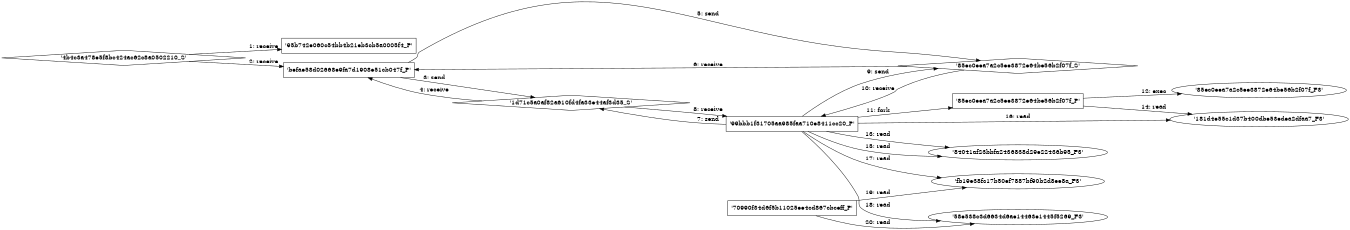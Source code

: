 digraph "D:\Learning\Paper\apt\基于CTI的攻击预警\Dataset\攻击图\ASGfromALLCTI\Threat Source newsletter (Dec. 12, 2019).dot" {
rankdir="LR"
size="9"
fixedsize="false"
splines="true"
nodesep=0.3
ranksep=0
fontsize=10
overlap="scalexy"
engine= "neato"
	"'95b742e060c54bb4b21eb3cb5a0005f4_P'" [node_type=Process shape=box]
	"'4b4c3a478e5f8bc424ac62c8a0502210_S'" [node_type=Socket shape=diamond]
	"'4b4c3a478e5f8bc424ac62c8a0502210_S'" -> "'95b742e060c54bb4b21eb3cb5a0005f4_P'" [label="1: receive"]
	"'befae58d02668e9fa7d1908e51cb047f_P'" [node_type=Process shape=box]
	"'4b4c3a478e5f8bc424ac62c8a0502210_S'" [node_type=Socket shape=diamond]
	"'4b4c3a478e5f8bc424ac62c8a0502210_S'" -> "'befae58d02668e9fa7d1908e51cb047f_P'" [label="2: receive"]
	"'1d71c5a0af82a610fd4fa33e44af3d35_S'" [node_type=Socket shape=diamond]
	"'befae58d02668e9fa7d1908e51cb047f_P'" [node_type=Process shape=box]
	"'befae58d02668e9fa7d1908e51cb047f_P'" -> "'1d71c5a0af82a610fd4fa33e44af3d35_S'" [label="3: send"]
	"'1d71c5a0af82a610fd4fa33e44af3d35_S'" -> "'befae58d02668e9fa7d1908e51cb047f_P'" [label="4: receive"]
	"'85ec0eea7a2c5ee3872e64be56b2f07f_S'" [node_type=Socket shape=diamond]
	"'befae58d02668e9fa7d1908e51cb047f_P'" [node_type=Process shape=box]
	"'befae58d02668e9fa7d1908e51cb047f_P'" -> "'85ec0eea7a2c5ee3872e64be56b2f07f_S'" [label="5: send"]
	"'85ec0eea7a2c5ee3872e64be56b2f07f_S'" -> "'befae58d02668e9fa7d1908e51cb047f_P'" [label="6: receive"]
	"'1d71c5a0af82a610fd4fa33e44af3d35_S'" [node_type=Socket shape=diamond]
	"'99bbb1f31705aa985faa710e8411cc20_P'" [node_type=Process shape=box]
	"'99bbb1f31705aa985faa710e8411cc20_P'" -> "'1d71c5a0af82a610fd4fa33e44af3d35_S'" [label="7: send"]
	"'1d71c5a0af82a610fd4fa33e44af3d35_S'" -> "'99bbb1f31705aa985faa710e8411cc20_P'" [label="8: receive"]
	"'85ec0eea7a2c5ee3872e64be56b2f07f_S'" [node_type=Socket shape=diamond]
	"'99bbb1f31705aa985faa710e8411cc20_P'" [node_type=Process shape=box]
	"'99bbb1f31705aa985faa710e8411cc20_P'" -> "'85ec0eea7a2c5ee3872e64be56b2f07f_S'" [label="9: send"]
	"'85ec0eea7a2c5ee3872e64be56b2f07f_S'" -> "'99bbb1f31705aa985faa710e8411cc20_P'" [label="10: receive"]
	"'99bbb1f31705aa985faa710e8411cc20_P'" [node_type=Process shape=box]
	"'85ec0eea7a2c5ee3872e64be56b2f07f_P'" [node_type=Process shape=box]
	"'99bbb1f31705aa985faa710e8411cc20_P'" -> "'85ec0eea7a2c5ee3872e64be56b2f07f_P'" [label="11: fork"]
	"'85ec0eea7a2c5ee3872e64be56b2f07f_P'" [node_type=Process shape=box]
	"'85ec0eea7a2c5ee3872e64be56b2f07f_F3'" [node_type=File shape=ellipse]
	"'85ec0eea7a2c5ee3872e64be56b2f07f_P'" -> "'85ec0eea7a2c5ee3872e64be56b2f07f_F3'" [label="12: exec"]
	"'84041af23bbfa2436838d29e22436b95_F3'" [node_type=file shape=ellipse]
	"'99bbb1f31705aa985faa710e8411cc20_P'" [node_type=Process shape=box]
	"'99bbb1f31705aa985faa710e8411cc20_P'" -> "'84041af23bbfa2436838d29e22436b95_F3'" [label="13: read"]
	"'181d4e55c1d37b400dbe53edea2dfaa7_F3'" [node_type=file shape=ellipse]
	"'85ec0eea7a2c5ee3872e64be56b2f07f_P'" [node_type=Process shape=box]
	"'85ec0eea7a2c5ee3872e64be56b2f07f_P'" -> "'181d4e55c1d37b400dbe53edea2dfaa7_F3'" [label="14: read"]
	"'84041af23bbfa2436838d29e22436b95_F3'" [node_type=file shape=ellipse]
	"'99bbb1f31705aa985faa710e8411cc20_P'" [node_type=Process shape=box]
	"'99bbb1f31705aa985faa710e8411cc20_P'" -> "'84041af23bbfa2436838d29e22436b95_F3'" [label="15: read"]
	"'181d4e55c1d37b400dbe53edea2dfaa7_F3'" [node_type=file shape=ellipse]
	"'99bbb1f31705aa985faa710e8411cc20_P'" [node_type=Process shape=box]
	"'99bbb1f31705aa985faa710e8411cc20_P'" -> "'181d4e55c1d37b400dbe53edea2dfaa7_F3'" [label="16: read"]
	"'fb19e38fc17b50ef7887bf90b2d8ee8a_F3'" [node_type=file shape=ellipse]
	"'99bbb1f31705aa985faa710e8411cc20_P'" [node_type=Process shape=box]
	"'99bbb1f31705aa985faa710e8411cc20_P'" -> "'fb19e38fc17b50ef7887bf90b2d8ee8a_F3'" [label="17: read"]
	"'58e538c3d6634d6ae14463e1445f5269_F3'" [node_type=file shape=ellipse]
	"'99bbb1f31705aa985faa710e8411cc20_P'" [node_type=Process shape=box]
	"'99bbb1f31705aa985faa710e8411cc20_P'" -> "'58e538c3d6634d6ae14463e1445f5269_F3'" [label="18: read"]
	"'fb19e38fc17b50ef7887bf90b2d8ee8a_F3'" [node_type=file shape=ellipse]
	"'70990f34d6f5b11025ee4cd867cbceff_P'" [node_type=Process shape=box]
	"'70990f34d6f5b11025ee4cd867cbceff_P'" -> "'fb19e38fc17b50ef7887bf90b2d8ee8a_F3'" [label="19: read"]
	"'58e538c3d6634d6ae14463e1445f5269_F3'" [node_type=file shape=ellipse]
	"'70990f34d6f5b11025ee4cd867cbceff_P'" [node_type=Process shape=box]
	"'70990f34d6f5b11025ee4cd867cbceff_P'" -> "'58e538c3d6634d6ae14463e1445f5269_F3'" [label="20: read"]
}
